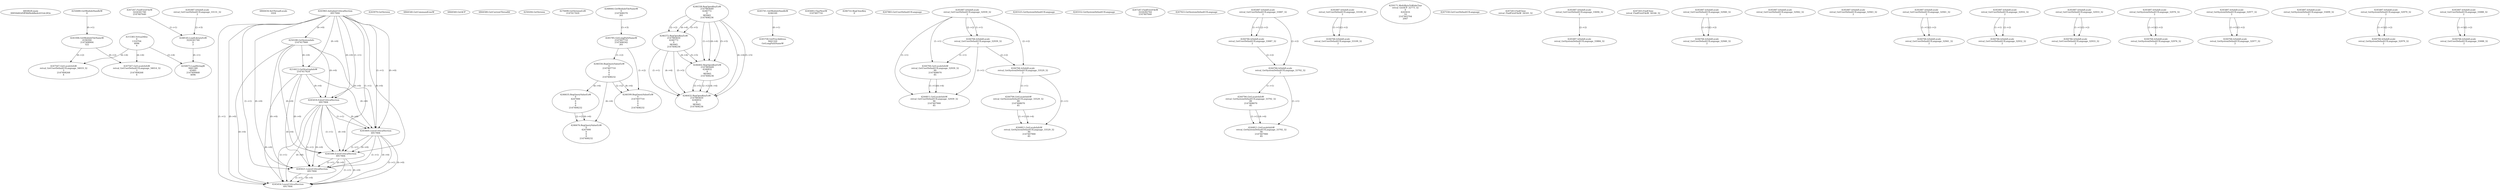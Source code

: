 // Global SCDG with merge call
digraph {
	0 [label="6850628.main
00050d42d5ff38d9eddbedc431dc283e"]
	1 [label="4254480.GetModuleHandleW
0"]
	2 [label="6844434.SetThreadLocale
1024"]
	3 [label="4243965.InitializeCriticalSection
6917004"]
	4 [label="4243979.GetVersion
"]
	5 [label="4250188.GetSystemInfo
2147417660"]
	3 -> 5 [label="(0-->0)"]
	6 [label="6844540.GetCommandLineW
"]
	7 [label="4214413.GetStartupInfoW
2147417624"]
	3 -> 7 [label="(0-->0)"]
	5 -> 7 [label="(0-->0)"]
	8 [label="6844560.GetACP
"]
	9 [label="6844580.GetCurrentThreadId
"]
	10 [label="4250204.GetVersion
"]
	11 [label="4276690.GetVersionExW
2147417420"]
	12 [label="4243306.GetModuleFileNameW
4194304
2147408904
522"]
	1 -> 12 [label="(0-->1)"]
	13 [label="4248064.GetModuleFileNameW
0
2147408370
261"]
	14 [label="4215383.VirtualAlloc
0
1310704
4096
4"]
	15 [label="4246338.RegOpenKeyExW
2147483649
4246772
0
983065
2147408236"]
	16 [label="4245741.GetModuleHandleW
4246160"]
	17 [label="4245758.GetProcAddress
9441320
GetLongPathNameW"]
	16 -> 17 [label="(0-->1)"]
	18 [label="4245785.GetLongPathNameW
2147407710
2147406542
261"]
	13 -> 18 [label="(3-->3)"]
	19 [label="4245683.CharNextW
2147407716"]
	20 [label="4246556.RegQueryValueExW
0
2147407710
0
0
0
2147408232"]
	18 -> 20 [label="(1-->2)"]
	21 [label="4246635.RegQueryValueExW
0
4247000
0
0
0
2147408232"]
	20 -> 21 [label="(6-->6)"]
	22 [label="4246722.RegCloseKey
0"]
	23 [label="4247883.GetUserDefaultUILanguage
"]
	24 [label="4245418.EnterCriticalSection
6917004"]
	3 -> 24 [label="(1-->1)"]
	3 -> 24 [label="(0-->0)"]
	5 -> 24 [label="(0-->0)"]
	7 -> 24 [label="(0-->0)"]
	25 [label="4245469.LeaveCriticalSection
6917004"]
	3 -> 25 [label="(1-->1)"]
	24 -> 25 [label="(1-->1)"]
	3 -> 25 [label="(0-->0)"]
	5 -> 25 [label="(0-->0)"]
	7 -> 25 [label="(0-->0)"]
	24 -> 25 [label="(0-->0)"]
	26 [label="4245487.IsValidLocale
retval_GetUserDefaultUILanguage_32939_32
2"]
	27 [label="4244766.IsValidLocale
retval_GetUserDefaultUILanguage_32939_32
2"]
	26 -> 27 [label="(1-->1)"]
	26 -> 27 [label="(2-->2)"]
	28 [label="4244794.GetLocaleInfoW
retval_GetUserDefaultUILanguage_32939_32
89
2147408070
85"]
	26 -> 28 [label="(1-->1)"]
	27 -> 28 [label="(1-->1)"]
	29 [label="4244811.GetLocaleInfoW
retval_GetUserDefaultUILanguage_32939_32
90
2147407900
85"]
	26 -> 29 [label="(1-->1)"]
	27 -> 29 [label="(1-->1)"]
	28 -> 29 [label="(1-->1)"]
	28 -> 29 [label="(4-->4)"]
	30 [label="4245525.GetSystemDefaultUILanguage
"]
	31 [label="4245580.EnterCriticalSection
6917004"]
	3 -> 31 [label="(1-->1)"]
	24 -> 31 [label="(1-->1)"]
	25 -> 31 [label="(1-->1)"]
	3 -> 31 [label="(0-->0)"]
	5 -> 31 [label="(0-->0)"]
	7 -> 31 [label="(0-->0)"]
	24 -> 31 [label="(0-->0)"]
	25 -> 31 [label="(0-->0)"]
	32 [label="4245621.LeaveCriticalSection
6917004"]
	3 -> 32 [label="(1-->1)"]
	24 -> 32 [label="(1-->1)"]
	25 -> 32 [label="(1-->1)"]
	31 -> 32 [label="(1-->1)"]
	3 -> 32 [label="(0-->0)"]
	5 -> 32 [label="(0-->0)"]
	7 -> 32 [label="(0-->0)"]
	24 -> 32 [label="(0-->0)"]
	25 -> 32 [label="(0-->0)"]
	31 -> 32 [label="(0-->0)"]
	33 [label="4245552.GetSystemDefaultUILanguage
"]
	34 [label="4244766.IsValidLocale
retval_GetSystemDefaultUILanguage_33529_32
2"]
	26 -> 34 [label="(2-->2)"]
	27 -> 34 [label="(2-->2)"]
	35 [label="4244794.GetLocaleInfoW
retval_GetSystemDefaultUILanguage_33529_32
89
2147408070
85"]
	34 -> 35 [label="(1-->1)"]
	36 [label="4244811.GetLocaleInfoW
retval_GetSystemDefaultUILanguage_33529_32
90
2147407900
85"]
	34 -> 36 [label="(1-->1)"]
	35 -> 36 [label="(1-->1)"]
	35 -> 36 [label="(4-->4)"]
	37 [label="4247247.FindFirstFileW
3224282764
2147407640"]
	38 [label="4247923.GetSystemDefaultUILanguage
"]
	39 [label="4245454.LeaveCriticalSection
6917004"]
	3 -> 39 [label="(1-->1)"]
	24 -> 39 [label="(1-->1)"]
	25 -> 39 [label="(1-->1)"]
	31 -> 39 [label="(1-->1)"]
	32 -> 39 [label="(1-->1)"]
	3 -> 39 [label="(0-->0)"]
	5 -> 39 [label="(0-->0)"]
	7 -> 39 [label="(0-->0)"]
	24 -> 39 [label="(0-->0)"]
	25 -> 39 [label="(0-->0)"]
	31 -> 39 [label="(0-->0)"]
	32 -> 39 [label="(0-->0)"]
	40 [label="4245487.IsValidLocale
retval_GetUserDefaultUILanguage_33087_32
2"]
	41 [label="4244766.IsValidLocale
retval_GetUserDefaultUILanguage_33087_32
2"]
	40 -> 41 [label="(1-->1)"]
	40 -> 41 [label="(2-->2)"]
	42 [label="4244766.IsValidLocale
retval_GetSystemDefaultUILanguage_33792_32
2"]
	40 -> 42 [label="(2-->2)"]
	41 -> 42 [label="(2-->2)"]
	43 [label="4244794.GetLocaleInfoW
retval_GetSystemDefaultUILanguage_33792_32
89
2147408070
85"]
	42 -> 43 [label="(1-->1)"]
	44 [label="4244811.GetLocaleInfoW
retval_GetSystemDefaultUILanguage_33792_32
90
2147407900
85"]
	42 -> 44 [label="(1-->1)"]
	43 -> 44 [label="(1-->1)"]
	43 -> 44 [label="(4-->4)"]
	45 [label="4246676.RegQueryValueExW
0
4247000
0
0
0
2147408232"]
	21 -> 45 [label="(2-->2)"]
	20 -> 45 [label="(6-->6)"]
	21 -> 45 [label="(6-->6)"]
	46 [label="4245487.IsValidLocale
retval_GetUserDefaultUILanguage_33109_32
2"]
	47 [label="4250171.MultiByteToWideChar
retval_GetACP_32773_32
0
4243616
14
2147403704
2047"]
	48 [label="4246599.RegQueryValueExW
0
2147407710
0
0
0
2147408232"]
	18 -> 48 [label="(1-->2)"]
	20 -> 48 [label="(2-->2)"]
	20 -> 48 [label="(6-->6)"]
	49 [label="4245487.IsValidLocale
retval_GetUserDefaultUILanguage_33131_32
2"]
	50 [label="4247558.GetUserDefaultUILanguage
"]
	51 [label="4247567.GetLocaleInfoW
retval_GetUserDefaultUILanguage_34014_32
3
2147408268
4"]
	12 -> 51 [label="(0-->2)"]
	14 -> 51 [label="(4-->4)"]
	52 [label="4247247.FindFirstFileW
3224341740
2147407640"]
	53 [label="4247263.FindClose
retval_FindFirstFileW_34165_32"]
	54 [label="4248145.LoadLibraryExW
3224341740
0
2"]
	52 -> 54 [label="(1-->1)"]
	49 -> 54 [label="(2-->3)"]
	55 [label="4250073.LoadStringW
9441340
65485
2147409468
4096"]
	54 -> 55 [label="(0-->1)"]
	14 -> 55 [label="(3-->4)"]
	56 [label="4246372.RegOpenKeyExW
2147483650
4246772
0
983065
2147408236"]
	15 -> 56 [label="(2-->2)"]
	15 -> 56 [label="(4-->4)"]
	15 -> 56 [label="(5-->5)"]
	57 [label="4246402.RegOpenKeyExW
2147483649
4246832
0
983065
2147408236"]
	15 -> 57 [label="(1-->1)"]
	15 -> 57 [label="(4-->4)"]
	56 -> 57 [label="(4-->4)"]
	15 -> 57 [label="(5-->5)"]
	56 -> 57 [label="(5-->5)"]
	58 [label="4246432.RegOpenKeyExW
2147483650
4246832
0
983065
2147408236"]
	56 -> 58 [label="(1-->1)"]
	57 -> 58 [label="(2-->2)"]
	15 -> 58 [label="(4-->4)"]
	56 -> 58 [label="(4-->4)"]
	57 -> 58 [label="(4-->4)"]
	15 -> 58 [label="(5-->5)"]
	56 -> 58 [label="(5-->5)"]
	57 -> 58 [label="(5-->5)"]
	59 [label="4245487.IsValidLocale
retval_GetUserDefaultUILanguage_33694_32
2"]
	60 [label="4245487.IsValidLocale
retval_GetSystemDefaultUILanguage_33884_32
2"]
	59 -> 60 [label="(2-->2)"]
	61 [label="4247567.GetLocaleInfoW
retval_GetUserDefaultUILanguage_34019_32
3
2147408268
4"]
	12 -> 61 [label="(0-->2)"]
	14 -> 61 [label="(4-->4)"]
	62 [label="4247263.FindClose
retval_FindFirstFileW_34166_32"]
	63 [label="4245487.IsValidLocale
retval_GetUserDefaultUILanguage_32940_32
2"]
	64 [label="4245487.IsValidLocale
retval_GetUserDefaultUILanguage_32942_32
2"]
	65 [label="4245487.IsValidLocale
retval_GetUserDefaultUILanguage_32943_32
2"]
	66 [label="4245487.IsValidLocale
retval_GetUserDefaultUILanguage_32941_32
2"]
	67 [label="4245487.IsValidLocale
retval_GetUserDefaultUILanguage_32932_32
2"]
	68 [label="4244766.IsValidLocale
retval_GetUserDefaultUILanguage_32932_32
2"]
	67 -> 68 [label="(1-->1)"]
	67 -> 68 [label="(2-->2)"]
	69 [label="4245487.IsValidLocale
retval_GetUserDefaultUILanguage_32933_32
2"]
	70 [label="4244766.IsValidLocale
retval_GetUserDefaultUILanguage_32933_32
2"]
	69 -> 70 [label="(1-->1)"]
	69 -> 70 [label="(2-->2)"]
	71 [label="4244766.IsValidLocale
retval_GetUserDefaultUILanguage_32940_32
2"]
	63 -> 71 [label="(1-->1)"]
	63 -> 71 [label="(2-->2)"]
	72 [label="4244766.IsValidLocale
retval_GetUserDefaultUILanguage_32941_32
2"]
	66 -> 72 [label="(1-->1)"]
	66 -> 72 [label="(2-->2)"]
	73 [label="4245487.IsValidLocale
retval_GetSystemDefaultUILanguage_32976_32
2"]
	74 [label="4244766.IsValidLocale
retval_GetSystemDefaultUILanguage_32976_32
2"]
	73 -> 74 [label="(1-->1)"]
	73 -> 74 [label="(2-->2)"]
	75 [label="4245487.IsValidLocale
retval_GetSystemDefaultUILanguage_32977_32
2"]
	76 [label="4244766.IsValidLocale
retval_GetSystemDefaultUILanguage_32977_32
2"]
	75 -> 76 [label="(1-->1)"]
	75 -> 76 [label="(2-->2)"]
	77 [label="4245487.IsValidLocale
retval_GetSystemDefaultUILanguage_33499_32
2"]
	78 [label="4245487.IsValidLocale
retval_GetSystemDefaultUILanguage_32979_32
2"]
	79 [label="4244766.IsValidLocale
retval_GetSystemDefaultUILanguage_32979_32
2"]
	78 -> 79 [label="(1-->1)"]
	78 -> 79 [label="(2-->2)"]
	80 [label="4245487.IsValidLocale
retval_GetUserDefaultUILanguage_33088_32
2"]
	81 [label="4244766.IsValidLocale
retval_GetUserDefaultUILanguage_33088_32
2"]
	80 -> 81 [label="(1-->1)"]
	80 -> 81 [label="(2-->2)"]
	82 [label="4244766.IsValidLocale
retval_GetUserDefaultUILanguage_33109_32
2"]
	46 -> 82 [label="(1-->1)"]
	46 -> 82 [label="(2-->2)"]
}
